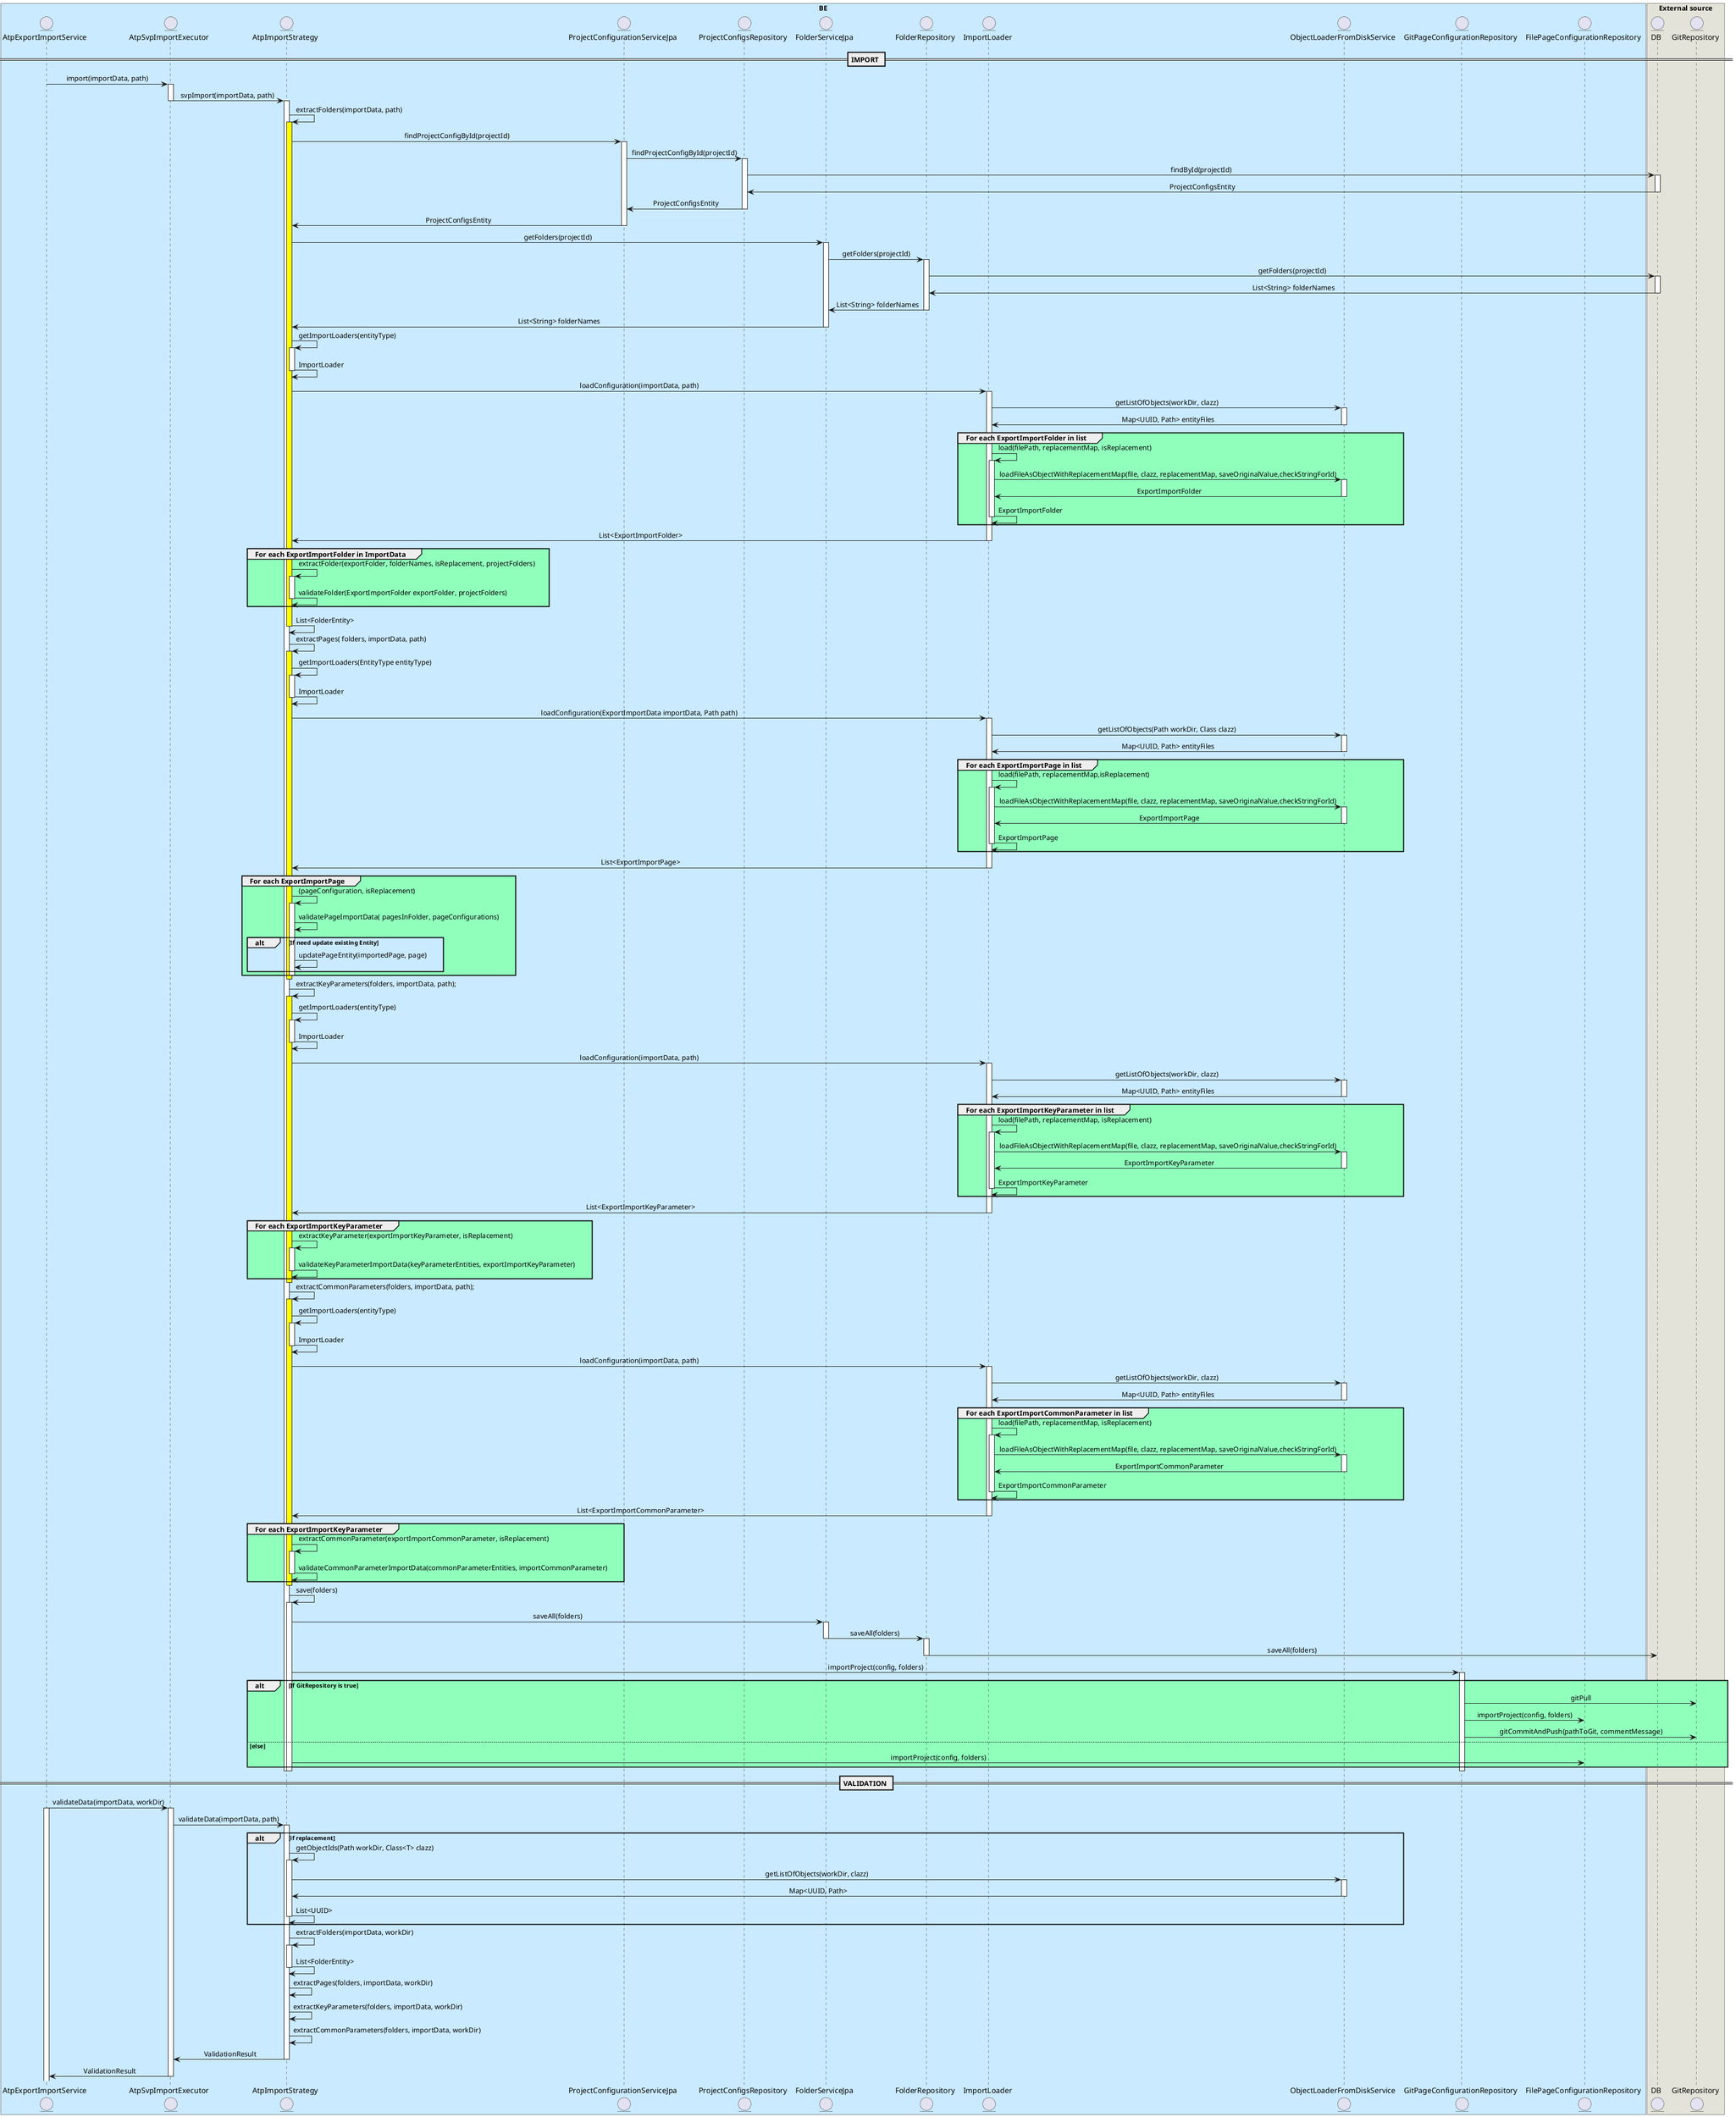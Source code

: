 @startuml

skinparam sequenceMessageAlign center

box "BE" #caeaff
    entity AtpExportImportService
    entity AtpSvpImportExecutor
    entity AtpImportStrategy
    entity ProjectConfigurationServiceJpa
    entity ProjectConfigsRepository
    entity FolderServiceJpa
    entity FolderRepository
    entity ImportLoader
    entity ObjectLoaderFromDiskService
    entity GitPageConfigurationRepository
    entity FilePageConfigurationRepository


end box

box "External source" #E3E3D9
    entity DB
    entity GitRepository
end box

== IMPORT ==
AtpExportImportService -> AtpSvpImportExecutor : import(importData, path)
activate AtpSvpImportExecutor
    AtpSvpImportExecutor -> AtpImportStrategy : svpImport(importData, path)
deactivate AtpSvpImportExecutor
activate AtpImportStrategy
   AtpImportStrategy -> AtpImportStrategy : extractFolders(importData, path)
   activate AtpImportStrategy #yellow
    AtpImportStrategy -> ProjectConfigurationServiceJpa : findProjectConfigById(projectId)
    activate ProjectConfigurationServiceJpa
        ProjectConfigurationServiceJpa -> ProjectConfigsRepository : findProjectConfigById(projectId)
        activate ProjectConfigsRepository
            ProjectConfigsRepository -> DB : findById(projectId)
            activate DB
                DB -> ProjectConfigsRepository : ProjectConfigsEntity
            deactivate DB
            ProjectConfigsRepository -> ProjectConfigurationServiceJpa : ProjectConfigsEntity
        deactivate ProjectConfigsRepository
        ProjectConfigurationServiceJpa -> AtpImportStrategy : ProjectConfigsEntity
    deactivate ProjectConfigurationServiceJpa

    AtpImportStrategy -> FolderServiceJpa : getFolders(projectId)
        activate FolderServiceJpa
            FolderServiceJpa -> FolderRepository : getFolders(projectId)
            activate FolderRepository
                FolderRepository -> DB : getFolders(projectId)
                activate DB
                    DB -> FolderRepository : List<String> folderNames
                deactivate DB
                FolderRepository -> FolderServiceJpa : List<String> folderNames
            deactivate FolderRepository
            FolderServiceJpa -> AtpImportStrategy : List<String> folderNames
        deactivate FolderServiceJpa

    AtpImportStrategy -> AtpImportStrategy : getImportLoaders(entityType)
    activate AtpImportStrategy
        AtpImportStrategy -> AtpImportStrategy : ImportLoader
    deactivate AtpImportStrategy
    AtpImportStrategy -> ImportLoader : loadConfiguration(importData, path)
    activate ImportLoader
        ImportLoader -> ObjectLoaderFromDiskService : getListOfObjects(workDir, clazz)
        activate ObjectLoaderFromDiskService
            ObjectLoaderFromDiskService -> ImportLoader : Map<UUID, Path> entityFiles
        deactivate ObjectLoaderFromDiskService
        group #90ffbc For each ExportImportFolder in list
            ImportLoader -> ImportLoader : load(filePath, replacementMap, isReplacement)
            activate ImportLoader
                ImportLoader -> ObjectLoaderFromDiskService : loadFileAsObjectWithReplacementMap(file, clazz, replacementMap, saveOriginalValue,checkStringForId)
                activate ObjectLoaderFromDiskService
                    ObjectLoaderFromDiskService -> ImportLoader : ExportImportFolder
                deactivate ObjectLoaderFromDiskService
                ImportLoader -> ImportLoader : ExportImportFolder
            deactivate ImportLoader
        end
        ImportLoader -> AtpImportStrategy : List<ExportImportFolder>
    deactivate ImportLoader

    group #90ffbc For each ExportImportFolder in ImportData
        AtpImportStrategy -> AtpImportStrategy : extractFolder(exportFolder, folderNames, isReplacement, projectFolders)
        activate AtpImportStrategy
            AtpImportStrategy -> AtpImportStrategy : validateFolder(ExportImportFolder exportFolder, projectFolders)
        deactivate AtpImportStrategy
    end
    AtpImportStrategy -> AtpImportStrategy : List<FolderEntity>
   deactivate AtpImportStrategy

   AtpImportStrategy -> AtpImportStrategy : extractPages( folders, importData, path)
   activate AtpImportStrategy #yellow

        AtpImportStrategy -> AtpImportStrategy : getImportLoaders(EntityType entityType)
        activate AtpImportStrategy
            AtpImportStrategy -> AtpImportStrategy : ImportLoader
        deactivate AtpImportStrategy
        AtpImportStrategy -> ImportLoader : loadConfiguration(ExportImportData importData, Path path)
        activate ImportLoader
            ImportLoader -> ObjectLoaderFromDiskService : getListOfObjects(Path workDir, Class clazz)
            activate ObjectLoaderFromDiskService
                ObjectLoaderFromDiskService -> ImportLoader : Map<UUID, Path> entityFiles
            deactivate ObjectLoaderFromDiskService
            group #90ffbc For each ExportImportPage in list
                ImportLoader -> ImportLoader : load(filePath, replacementMap,isReplacement)
                activate ImportLoader
                    ImportLoader -> ObjectLoaderFromDiskService : loadFileAsObjectWithReplacementMap(file, clazz, replacementMap, saveOriginalValue,checkStringForId)
                    activate ObjectLoaderFromDiskService
                        ObjectLoaderFromDiskService -> ImportLoader : ExportImportPage
                    deactivate ObjectLoaderFromDiskService
                    ImportLoader -> ImportLoader : ExportImportPage
                deactivate ImportLoader
            end
            ImportLoader -> AtpImportStrategy : List<ExportImportPage>
        deactivate ImportLoader

    group #90ffbc For each ExportImportPage
        AtpImportStrategy -> AtpImportStrategy : (pageConfiguration, isReplacement)
        activate AtpImportStrategy
            AtpImportStrategy -> AtpImportStrategy : validatePageImportData( pagesInFolder, pageConfigurations)
            alt #caeaff If need update existing Entity
            AtpImportStrategy -> AtpImportStrategy : updatePageEntity(importedPage, page)
            end
        deactivate AtpImportStrategy
    end
   deactivate AtpImportStrategy

   AtpImportStrategy -> AtpImportStrategy : extractKeyParameters(folders, importData, path);
   activate AtpImportStrategy #yellow

      AtpImportStrategy -> AtpImportStrategy : getImportLoaders(entityType)
      activate AtpImportStrategy
          AtpImportStrategy -> AtpImportStrategy : ImportLoader
      deactivate AtpImportStrategy
      AtpImportStrategy -> ImportLoader : loadConfiguration(importData, path)
      activate ImportLoader
          ImportLoader -> ObjectLoaderFromDiskService : getListOfObjects(workDir, clazz)
          activate ObjectLoaderFromDiskService
              ObjectLoaderFromDiskService -> ImportLoader : Map<UUID, Path> entityFiles
          deactivate ObjectLoaderFromDiskService
          group #90ffbc For each ExportImportKeyParameter in list
              ImportLoader -> ImportLoader : load(filePath, replacementMap, isReplacement)
              activate ImportLoader
                  ImportLoader -> ObjectLoaderFromDiskService : loadFileAsObjectWithReplacementMap(file, clazz, replacementMap, saveOriginalValue,checkStringForId)
                  activate ObjectLoaderFromDiskService
                      ObjectLoaderFromDiskService -> ImportLoader : ExportImportKeyParameter
                  deactivate ObjectLoaderFromDiskService
                  ImportLoader -> ImportLoader : ExportImportKeyParameter
              deactivate ImportLoader
          end
          ImportLoader -> AtpImportStrategy : List<ExportImportKeyParameter>
      deactivate ImportLoader

      group #90ffbc For each ExportImportKeyParameter
              AtpImportStrategy -> AtpImportStrategy : extractKeyParameter(exportImportKeyParameter, isReplacement)
              activate AtpImportStrategy
                  AtpImportStrategy -> AtpImportStrategy :  validateKeyParameterImportData(keyParameterEntities, exportImportKeyParameter)
              deactivate AtpImportStrategy
          end
   deactivate AtpImportStrategy

   AtpImportStrategy -> AtpImportStrategy : extractCommonParameters(folders, importData, path);
   activate AtpImportStrategy #yellow

      AtpImportStrategy -> AtpImportStrategy : getImportLoaders(entityType)
      activate AtpImportStrategy
          AtpImportStrategy -> AtpImportStrategy : ImportLoader
      deactivate AtpImportStrategy
      AtpImportStrategy -> ImportLoader : loadConfiguration(importData, path)
      activate ImportLoader
          ImportLoader -> ObjectLoaderFromDiskService : getListOfObjects(workDir, clazz)
          activate ObjectLoaderFromDiskService
              ObjectLoaderFromDiskService -> ImportLoader : Map<UUID, Path> entityFiles
          deactivate ObjectLoaderFromDiskService
          group #90ffbc For each ExportImportCommonParameter in list
              ImportLoader -> ImportLoader : load(filePath, replacementMap, isReplacement)
              activate ImportLoader
                  ImportLoader -> ObjectLoaderFromDiskService : loadFileAsObjectWithReplacementMap(file, clazz, replacementMap, saveOriginalValue,checkStringForId)
                  activate ObjectLoaderFromDiskService
                      ObjectLoaderFromDiskService -> ImportLoader : ExportImportCommonParameter
                  deactivate ObjectLoaderFromDiskService
                  ImportLoader -> ImportLoader : ExportImportCommonParameter
              deactivate ImportLoader
          end
          ImportLoader -> AtpImportStrategy : List<ExportImportCommonParameter>
      deactivate ImportLoader

      group #90ffbc For each ExportImportKeyParameter
          AtpImportStrategy -> AtpImportStrategy : extractCommonParameter(exportImportCommonParameter, isReplacement)
          activate AtpImportStrategy
            AtpImportStrategy -> AtpImportStrategy :  validateCommonParameterImportData(commonParameterEntities, importCommonParameter)
          deactivate AtpImportStrategy
      end


   deactivate AtpImportStrategy

  AtpImportStrategy -> AtpImportStrategy : save(folders)
  activate AtpImportStrategy
    AtpImportStrategy -> FolderServiceJpa : saveAll(folders)
    activate FolderServiceJpa
        FolderServiceJpa -> FolderRepository : saveAll(folders)
        deactivate FolderServiceJpa
        activate FolderRepository
                FolderRepository -> DB : saveAll(folders)
            deactivate FolderRepository

    AtpImportStrategy -> GitPageConfigurationRepository : importProject(config, folders)
    activate GitPageConfigurationRepository
        alt #90ffbc If GitRepository is true
            GitPageConfigurationRepository -> GitRepository : gitPull
            GitPageConfigurationRepository -> FilePageConfigurationRepository : importProject(config, folders)
            GitPageConfigurationRepository -> GitRepository : gitCommitAndPush(pathToGit, commentMessage)
        else else
            AtpImportStrategy -> FilePageConfigurationRepository : importProject(config, folders)
        end
    deactivate GitPageConfigurationRepository
  deactivate AtpImportStrategy
deactivate AtpImportStrategy

== VALIDATION ==

AtpExportImportService -> AtpSvpImportExecutor : validateData(importData, workDir)
activate AtpExportImportService
    activate AtpSvpImportExecutor
        AtpSvpImportExecutor -> AtpImportStrategy : validateData(importData, path)
            activate AtpImportStrategy
                alt if replacement
                   AtpImportStrategy -> AtpImportStrategy : getObjectIds(Path workDir, Class<T> clazz)
                   activate AtpImportStrategy
                       AtpImportStrategy -> ObjectLoaderFromDiskService : getListOfObjects(workDir, clazz)
                       activate ObjectLoaderFromDiskService
                           ObjectLoaderFromDiskService -> AtpImportStrategy : Map<UUID, Path>
                       deactivate ObjectLoaderFromDiskService
                       AtpImportStrategy -> AtpImportStrategy : List<UUID>
                   deactivate AtpImportStrategy
                end
                AtpImportStrategy -> AtpImportStrategy : extractFolders(importData, workDir)
                activate AtpImportStrategy
                   AtpImportStrategy -> AtpImportStrategy : List<FolderEntity>
                deactivate AtpImportStrategy
                AtpImportStrategy -> AtpImportStrategy : extractPages(folders, importData, workDir)
                AtpImportStrategy -> AtpImportStrategy : extractKeyParameters(folders, importData, workDir)
                AtpImportStrategy -> AtpImportStrategy : extractCommonParameters(folders, importData, workDir)
                AtpImportStrategy -> AtpSvpImportExecutor : ValidationResult
            deactivate AtpImportStrategy
        AtpSvpImportExecutor -> AtpExportImportService : ValidationResult
    deactivate AtpSvpImportExecutor
deactivate AtpImportStrategy




@enduml
